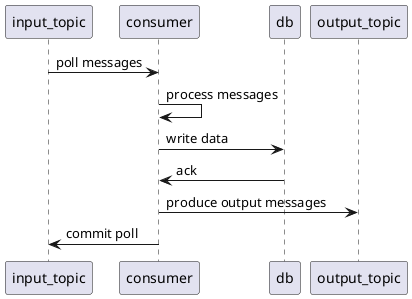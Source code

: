 @startuml

input_topic -> consumer: poll messages
consumer -> consumer: process messages
consumer -> db: write data
db -> consumer: ack
consumer -> output_topic: produce output messages
consumer -> input_topic: commit poll

@enduml